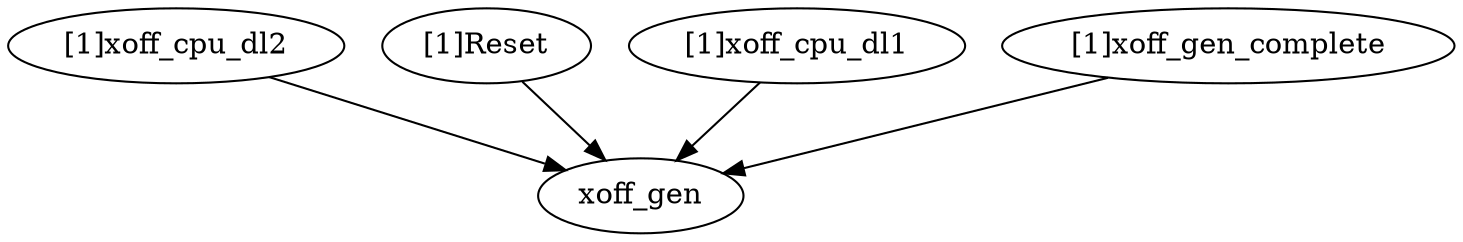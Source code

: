 strict digraph "" {
	"[1]xoff_cpu_dl2"	 [complexity=2,
		importance=0.113968692076,
		rank=0.0569843460379];
	xoff_gen	 [complexity=0,
		importance=0.074185060532,
		rank=0.0];
	"[1]xoff_cpu_dl2" -> xoff_gen;
	"[1]Reset"	 [complexity=1,
		importance=0.250637685696,
		rank=0.250637685696];
	"[1]Reset" -> xoff_gen;
	"[1]xoff_cpu_dl1"	 [complexity=2,
		importance=0.117245057502,
		rank=0.0586225287512];
	"[1]xoff_cpu_dl1" -> xoff_gen;
	"[1]xoff_gen_complete"	 [complexity=1,
		importance=0.176452625164,
		rank=0.176452625164];
	"[1]xoff_gen_complete" -> xoff_gen;
}
